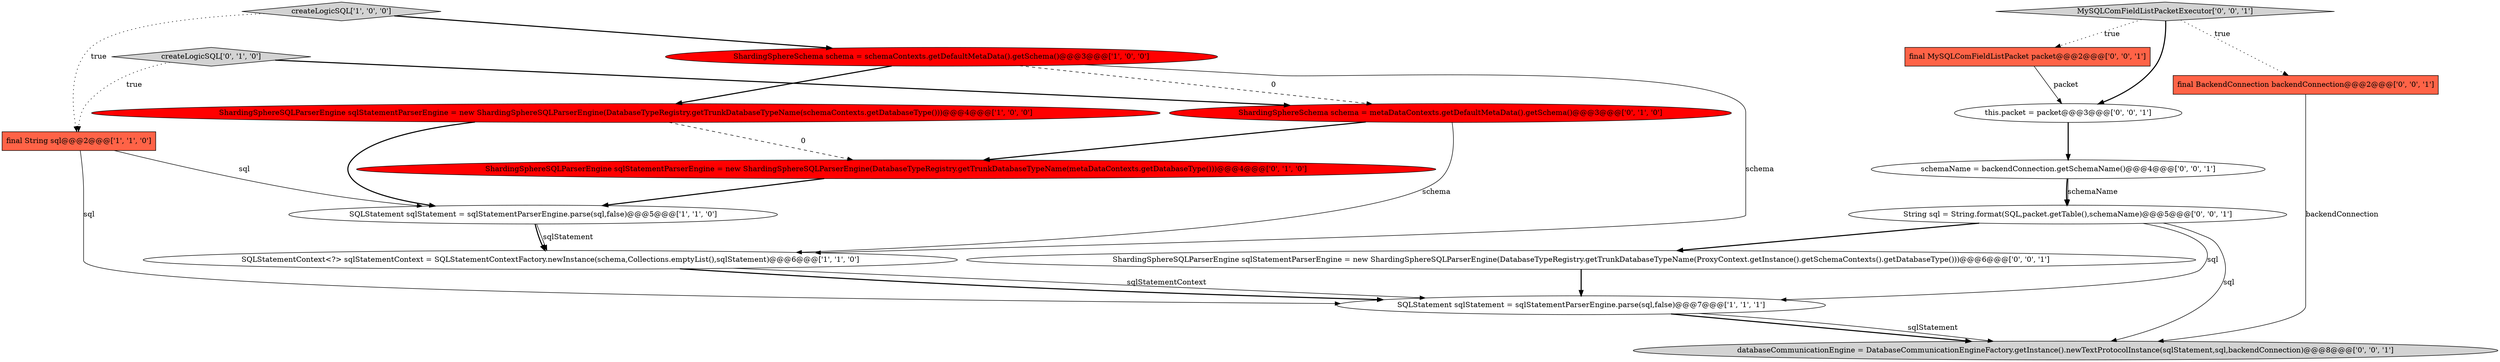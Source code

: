 digraph {
7 [style = filled, label = "ShardingSphereSchema schema = metaDataContexts.getDefaultMetaData().getSchema()@@@3@@@['0', '1', '0']", fillcolor = red, shape = ellipse image = "AAA1AAABBB2BBB"];
6 [style = filled, label = "final String sql@@@2@@@['1', '1', '0']", fillcolor = tomato, shape = box image = "AAA0AAABBB1BBB"];
11 [style = filled, label = "MySQLComFieldListPacketExecutor['0', '0', '1']", fillcolor = lightgray, shape = diamond image = "AAA0AAABBB3BBB"];
10 [style = filled, label = "String sql = String.format(SQL,packet.getTable(),schemaName)@@@5@@@['0', '0', '1']", fillcolor = white, shape = ellipse image = "AAA0AAABBB3BBB"];
15 [style = filled, label = "this.packet = packet@@@3@@@['0', '0', '1']", fillcolor = white, shape = ellipse image = "AAA0AAABBB3BBB"];
5 [style = filled, label = "SQLStatement sqlStatement = sqlStatementParserEngine.parse(sql,false)@@@7@@@['1', '1', '1']", fillcolor = white, shape = ellipse image = "AAA0AAABBB1BBB"];
1 [style = filled, label = "SQLStatement sqlStatement = sqlStatementParserEngine.parse(sql,false)@@@5@@@['1', '1', '0']", fillcolor = white, shape = ellipse image = "AAA0AAABBB1BBB"];
3 [style = filled, label = "ShardingSphereSQLParserEngine sqlStatementParserEngine = new ShardingSphereSQLParserEngine(DatabaseTypeRegistry.getTrunkDatabaseTypeName(schemaContexts.getDatabaseType()))@@@4@@@['1', '0', '0']", fillcolor = red, shape = ellipse image = "AAA1AAABBB1BBB"];
9 [style = filled, label = "ShardingSphereSQLParserEngine sqlStatementParserEngine = new ShardingSphereSQLParserEngine(DatabaseTypeRegistry.getTrunkDatabaseTypeName(metaDataContexts.getDatabaseType()))@@@4@@@['0', '1', '0']", fillcolor = red, shape = ellipse image = "AAA1AAABBB2BBB"];
14 [style = filled, label = "ShardingSphereSQLParserEngine sqlStatementParserEngine = new ShardingSphereSQLParserEngine(DatabaseTypeRegistry.getTrunkDatabaseTypeName(ProxyContext.getInstance().getSchemaContexts().getDatabaseType()))@@@6@@@['0', '0', '1']", fillcolor = white, shape = ellipse image = "AAA0AAABBB3BBB"];
16 [style = filled, label = "final MySQLComFieldListPacket packet@@@2@@@['0', '0', '1']", fillcolor = tomato, shape = box image = "AAA0AAABBB3BBB"];
17 [style = filled, label = "databaseCommunicationEngine = DatabaseCommunicationEngineFactory.getInstance().newTextProtocolInstance(sqlStatement,sql,backendConnection)@@@8@@@['0', '0', '1']", fillcolor = lightgray, shape = ellipse image = "AAA0AAABBB3BBB"];
0 [style = filled, label = "SQLStatementContext<?> sqlStatementContext = SQLStatementContextFactory.newInstance(schema,Collections.emptyList(),sqlStatement)@@@6@@@['1', '1', '0']", fillcolor = white, shape = ellipse image = "AAA0AAABBB1BBB"];
4 [style = filled, label = "ShardingSphereSchema schema = schemaContexts.getDefaultMetaData().getSchema()@@@3@@@['1', '0', '0']", fillcolor = red, shape = ellipse image = "AAA1AAABBB1BBB"];
13 [style = filled, label = "schemaName = backendConnection.getSchemaName()@@@4@@@['0', '0', '1']", fillcolor = white, shape = ellipse image = "AAA0AAABBB3BBB"];
8 [style = filled, label = "createLogicSQL['0', '1', '0']", fillcolor = lightgray, shape = diamond image = "AAA0AAABBB2BBB"];
2 [style = filled, label = "createLogicSQL['1', '0', '0']", fillcolor = lightgray, shape = diamond image = "AAA0AAABBB1BBB"];
12 [style = filled, label = "final BackendConnection backendConnection@@@2@@@['0', '0', '1']", fillcolor = tomato, shape = box image = "AAA0AAABBB3BBB"];
13->10 [style = bold, label=""];
4->3 [style = bold, label=""];
13->10 [style = solid, label="schemaName"];
16->15 [style = solid, label="packet"];
15->13 [style = bold, label=""];
3->1 [style = bold, label=""];
10->14 [style = bold, label=""];
10->5 [style = solid, label="sql"];
11->12 [style = dotted, label="true"];
14->5 [style = bold, label=""];
0->5 [style = solid, label="sqlStatementContext"];
10->17 [style = solid, label="sql"];
1->0 [style = bold, label=""];
6->5 [style = solid, label="sql"];
7->0 [style = solid, label="schema"];
5->17 [style = bold, label=""];
2->4 [style = bold, label=""];
11->15 [style = bold, label=""];
8->7 [style = bold, label=""];
5->17 [style = solid, label="sqlStatement"];
7->9 [style = bold, label=""];
8->6 [style = dotted, label="true"];
3->9 [style = dashed, label="0"];
2->6 [style = dotted, label="true"];
4->7 [style = dashed, label="0"];
4->0 [style = solid, label="schema"];
11->16 [style = dotted, label="true"];
9->1 [style = bold, label=""];
1->0 [style = solid, label="sqlStatement"];
0->5 [style = bold, label=""];
6->1 [style = solid, label="sql"];
12->17 [style = solid, label="backendConnection"];
}
